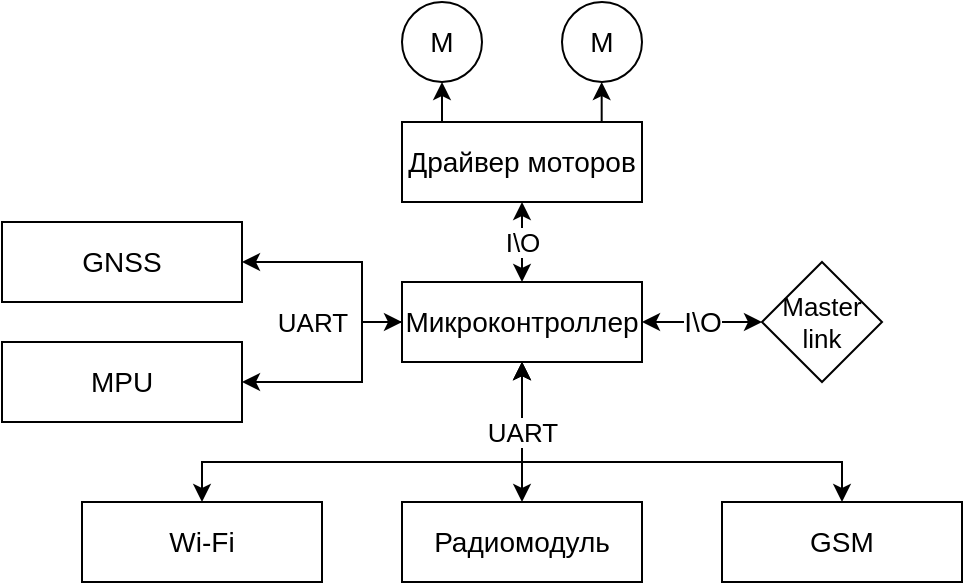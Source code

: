 <mxfile version="20.0.1" type="device"><diagram id="wfVxNRTe5WqMsJzZNb0I" name="Page-1"><mxGraphModel dx="865" dy="476" grid="1" gridSize="10" guides="1" tooltips="1" connect="1" arrows="1" fold="1" page="1" pageScale="1" pageWidth="827" pageHeight="1169" math="0" shadow="0"><root><mxCell id="0"/><mxCell id="1" parent="0"/><mxCell id="hKyG7zMOOpH9EXts2lC--6" value="&lt;font style=&quot;font-size: 14px;&quot;&gt;MPU&lt;/font&gt;" style="rounded=0;whiteSpace=wrap;html=1;fontSize=14;" vertex="1" parent="1"><mxGeometry x="120" y="290" width="120" height="40" as="geometry"/></mxCell><mxCell id="hKyG7zMOOpH9EXts2lC--7" value="&lt;font style=&quot;font-size: 14px;&quot;&gt;GNSS&lt;/font&gt;" style="rounded=0;whiteSpace=wrap;html=1;fontSize=14;" vertex="1" parent="1"><mxGeometry x="120" y="230" width="120" height="40" as="geometry"/></mxCell><mxCell id="hKyG7zMOOpH9EXts2lC--14" value="I\O" style="edgeStyle=orthogonalEdgeStyle;rounded=0;orthogonalLoop=1;jettySize=auto;html=1;exitX=1;exitY=0.5;exitDx=0;exitDy=0;entryX=0;entryY=0.5;entryDx=0;entryDy=0;fontSize=14;startArrow=classic;startFill=1;" edge="1" parent="1" source="hKyG7zMOOpH9EXts2lC--8" target="hKyG7zMOOpH9EXts2lC--13"><mxGeometry relative="1" as="geometry"/></mxCell><mxCell id="hKyG7zMOOpH9EXts2lC--8" value="&lt;font style=&quot;font-size: 14px;&quot;&gt;Микроконтроллер&lt;/font&gt;" style="rounded=0;whiteSpace=wrap;html=1;fontSize=14;" vertex="1" parent="1"><mxGeometry x="320" y="260" width="120" height="40" as="geometry"/></mxCell><mxCell id="hKyG7zMOOpH9EXts2lC--9" value="&lt;font style=&quot;font-size: 14px;&quot;&gt;Драйвер моторов&lt;/font&gt;" style="rounded=0;whiteSpace=wrap;html=1;fontSize=14;" vertex="1" parent="1"><mxGeometry x="320" y="180" width="120" height="40" as="geometry"/></mxCell><mxCell id="hKyG7zMOOpH9EXts2lC--10" value="&lt;font style=&quot;font-size: 14px;&quot;&gt;Радиомодуль&lt;/font&gt;" style="rounded=0;whiteSpace=wrap;html=1;fontSize=14;" vertex="1" parent="1"><mxGeometry x="320" y="370" width="120" height="40" as="geometry"/></mxCell><mxCell id="hKyG7zMOOpH9EXts2lC--29" style="edgeStyle=orthogonalEdgeStyle;rounded=0;orthogonalLoop=1;jettySize=auto;html=1;exitX=0.5;exitY=0;exitDx=0;exitDy=0;entryX=0.5;entryY=1;entryDx=0;entryDy=0;fontSize=13;startArrow=classic;startFill=1;" edge="1" parent="1" source="hKyG7zMOOpH9EXts2lC--11" target="hKyG7zMOOpH9EXts2lC--8"><mxGeometry relative="1" as="geometry"><Array as="points"><mxPoint x="540" y="350"/><mxPoint x="380" y="350"/></Array></mxGeometry></mxCell><mxCell id="hKyG7zMOOpH9EXts2lC--11" value="&lt;font style=&quot;font-size: 14px;&quot;&gt;GSM&lt;/font&gt;" style="rounded=0;whiteSpace=wrap;html=1;fontSize=14;" vertex="1" parent="1"><mxGeometry x="480" y="370" width="120" height="40" as="geometry"/></mxCell><mxCell id="hKyG7zMOOpH9EXts2lC--28" style="edgeStyle=orthogonalEdgeStyle;rounded=0;orthogonalLoop=1;jettySize=auto;html=1;exitX=0.5;exitY=0;exitDx=0;exitDy=0;fontSize=13;startArrow=classic;startFill=1;entryX=0.5;entryY=1;entryDx=0;entryDy=0;" edge="1" parent="1" source="hKyG7zMOOpH9EXts2lC--12" target="hKyG7zMOOpH9EXts2lC--8"><mxGeometry relative="1" as="geometry"><mxPoint x="380" y="310" as="targetPoint"/><Array as="points"><mxPoint x="220" y="350"/><mxPoint x="380" y="350"/></Array></mxGeometry></mxCell><mxCell id="hKyG7zMOOpH9EXts2lC--12" value="&lt;font style=&quot;font-size: 14px;&quot;&gt;Wi-Fi&lt;/font&gt;" style="rounded=0;whiteSpace=wrap;html=1;fontSize=14;" vertex="1" parent="1"><mxGeometry x="160" y="370" width="120" height="40" as="geometry"/></mxCell><mxCell id="hKyG7zMOOpH9EXts2lC--13" value="Master&lt;br style=&quot;font-size: 13px;&quot;&gt;link" style="rhombus;whiteSpace=wrap;html=1;fontSize=13;" vertex="1" parent="1"><mxGeometry x="500" y="250" width="60" height="60" as="geometry"/></mxCell><mxCell id="hKyG7zMOOpH9EXts2lC--15" value="&lt;font style=&quot;font-size: 14px;&quot;&gt;M&lt;/font&gt;" style="ellipse;whiteSpace=wrap;html=1;aspect=fixed;fontSize=14;" vertex="1" parent="1"><mxGeometry x="320" y="120" width="40" height="40" as="geometry"/></mxCell><mxCell id="hKyG7zMOOpH9EXts2lC--17" value="&lt;font style=&quot;font-size: 14px;&quot;&gt;M&lt;/font&gt;" style="ellipse;whiteSpace=wrap;html=1;aspect=fixed;fontSize=14;" vertex="1" parent="1"><mxGeometry x="400" y="120" width="40" height="40" as="geometry"/></mxCell><mxCell id="hKyG7zMOOpH9EXts2lC--20" value="" style="endArrow=classic;html=1;rounded=0;fontSize=13;entryX=0.5;entryY=1;entryDx=0;entryDy=0;" edge="1" parent="1" target="hKyG7zMOOpH9EXts2lC--15"><mxGeometry width="50" height="50" relative="1" as="geometry"><mxPoint x="340" y="180" as="sourcePoint"/><mxPoint x="440" y="260" as="targetPoint"/></mxGeometry></mxCell><mxCell id="hKyG7zMOOpH9EXts2lC--21" value="" style="endArrow=classic;html=1;rounded=0;fontSize=13;entryX=0.5;entryY=1;entryDx=0;entryDy=0;" edge="1" parent="1"><mxGeometry width="50" height="50" relative="1" as="geometry"><mxPoint x="419.84" y="180" as="sourcePoint"/><mxPoint x="419.84" y="160" as="targetPoint"/></mxGeometry></mxCell><mxCell id="hKyG7zMOOpH9EXts2lC--23" value="I\O" style="endArrow=classic;html=1;rounded=0;fontSize=13;entryX=0.5;entryY=1;entryDx=0;entryDy=0;exitX=0.5;exitY=0;exitDx=0;exitDy=0;startArrow=classic;startFill=1;" edge="1" parent="1" source="hKyG7zMOOpH9EXts2lC--8" target="hKyG7zMOOpH9EXts2lC--9"><mxGeometry width="50" height="50" relative="1" as="geometry"><mxPoint x="340" y="290" as="sourcePoint"/><mxPoint x="390" y="240" as="targetPoint"/></mxGeometry></mxCell><mxCell id="hKyG7zMOOpH9EXts2lC--24" value="" style="endArrow=classic;html=1;rounded=0;fontSize=13;entryX=1;entryY=0.5;entryDx=0;entryDy=0;exitX=0;exitY=0.5;exitDx=0;exitDy=0;startArrow=classic;startFill=1;" edge="1" parent="1" source="hKyG7zMOOpH9EXts2lC--8" target="hKyG7zMOOpH9EXts2lC--7"><mxGeometry width="50" height="50" relative="1" as="geometry"><mxPoint x="350" y="280" as="sourcePoint"/><mxPoint x="400" y="230" as="targetPoint"/><Array as="points"><mxPoint x="300" y="280"/><mxPoint x="300" y="250"/></Array></mxGeometry></mxCell><mxCell id="hKyG7zMOOpH9EXts2lC--25" value="" style="endArrow=classic;html=1;rounded=0;fontSize=13;entryX=1;entryY=0.5;entryDx=0;entryDy=0;exitX=0;exitY=0.5;exitDx=0;exitDy=0;" edge="1" parent="1" source="hKyG7zMOOpH9EXts2lC--8" target="hKyG7zMOOpH9EXts2lC--6"><mxGeometry width="50" height="50" relative="1" as="geometry"><mxPoint x="350" y="280" as="sourcePoint"/><mxPoint x="400" y="230" as="targetPoint"/><Array as="points"><mxPoint x="300" y="280"/><mxPoint x="300" y="310"/></Array></mxGeometry></mxCell><mxCell id="hKyG7zMOOpH9EXts2lC--26" value="UART" style="text;html=1;align=center;verticalAlign=middle;resizable=0;points=[];autosize=1;strokeColor=none;fillColor=none;fontSize=13;" vertex="1" parent="1"><mxGeometry x="250" y="270" width="50" height="20" as="geometry"/></mxCell><mxCell id="hKyG7zMOOpH9EXts2lC--27" value="UART" style="endArrow=classic;startArrow=classic;html=1;rounded=0;fontSize=13;entryX=0.5;entryY=1;entryDx=0;entryDy=0;exitX=0.5;exitY=0;exitDx=0;exitDy=0;" edge="1" parent="1" source="hKyG7zMOOpH9EXts2lC--10" target="hKyG7zMOOpH9EXts2lC--8"><mxGeometry width="50" height="50" relative="1" as="geometry"><mxPoint x="350" y="280" as="sourcePoint"/><mxPoint x="400" y="230" as="targetPoint"/></mxGeometry></mxCell></root></mxGraphModel></diagram></mxfile>